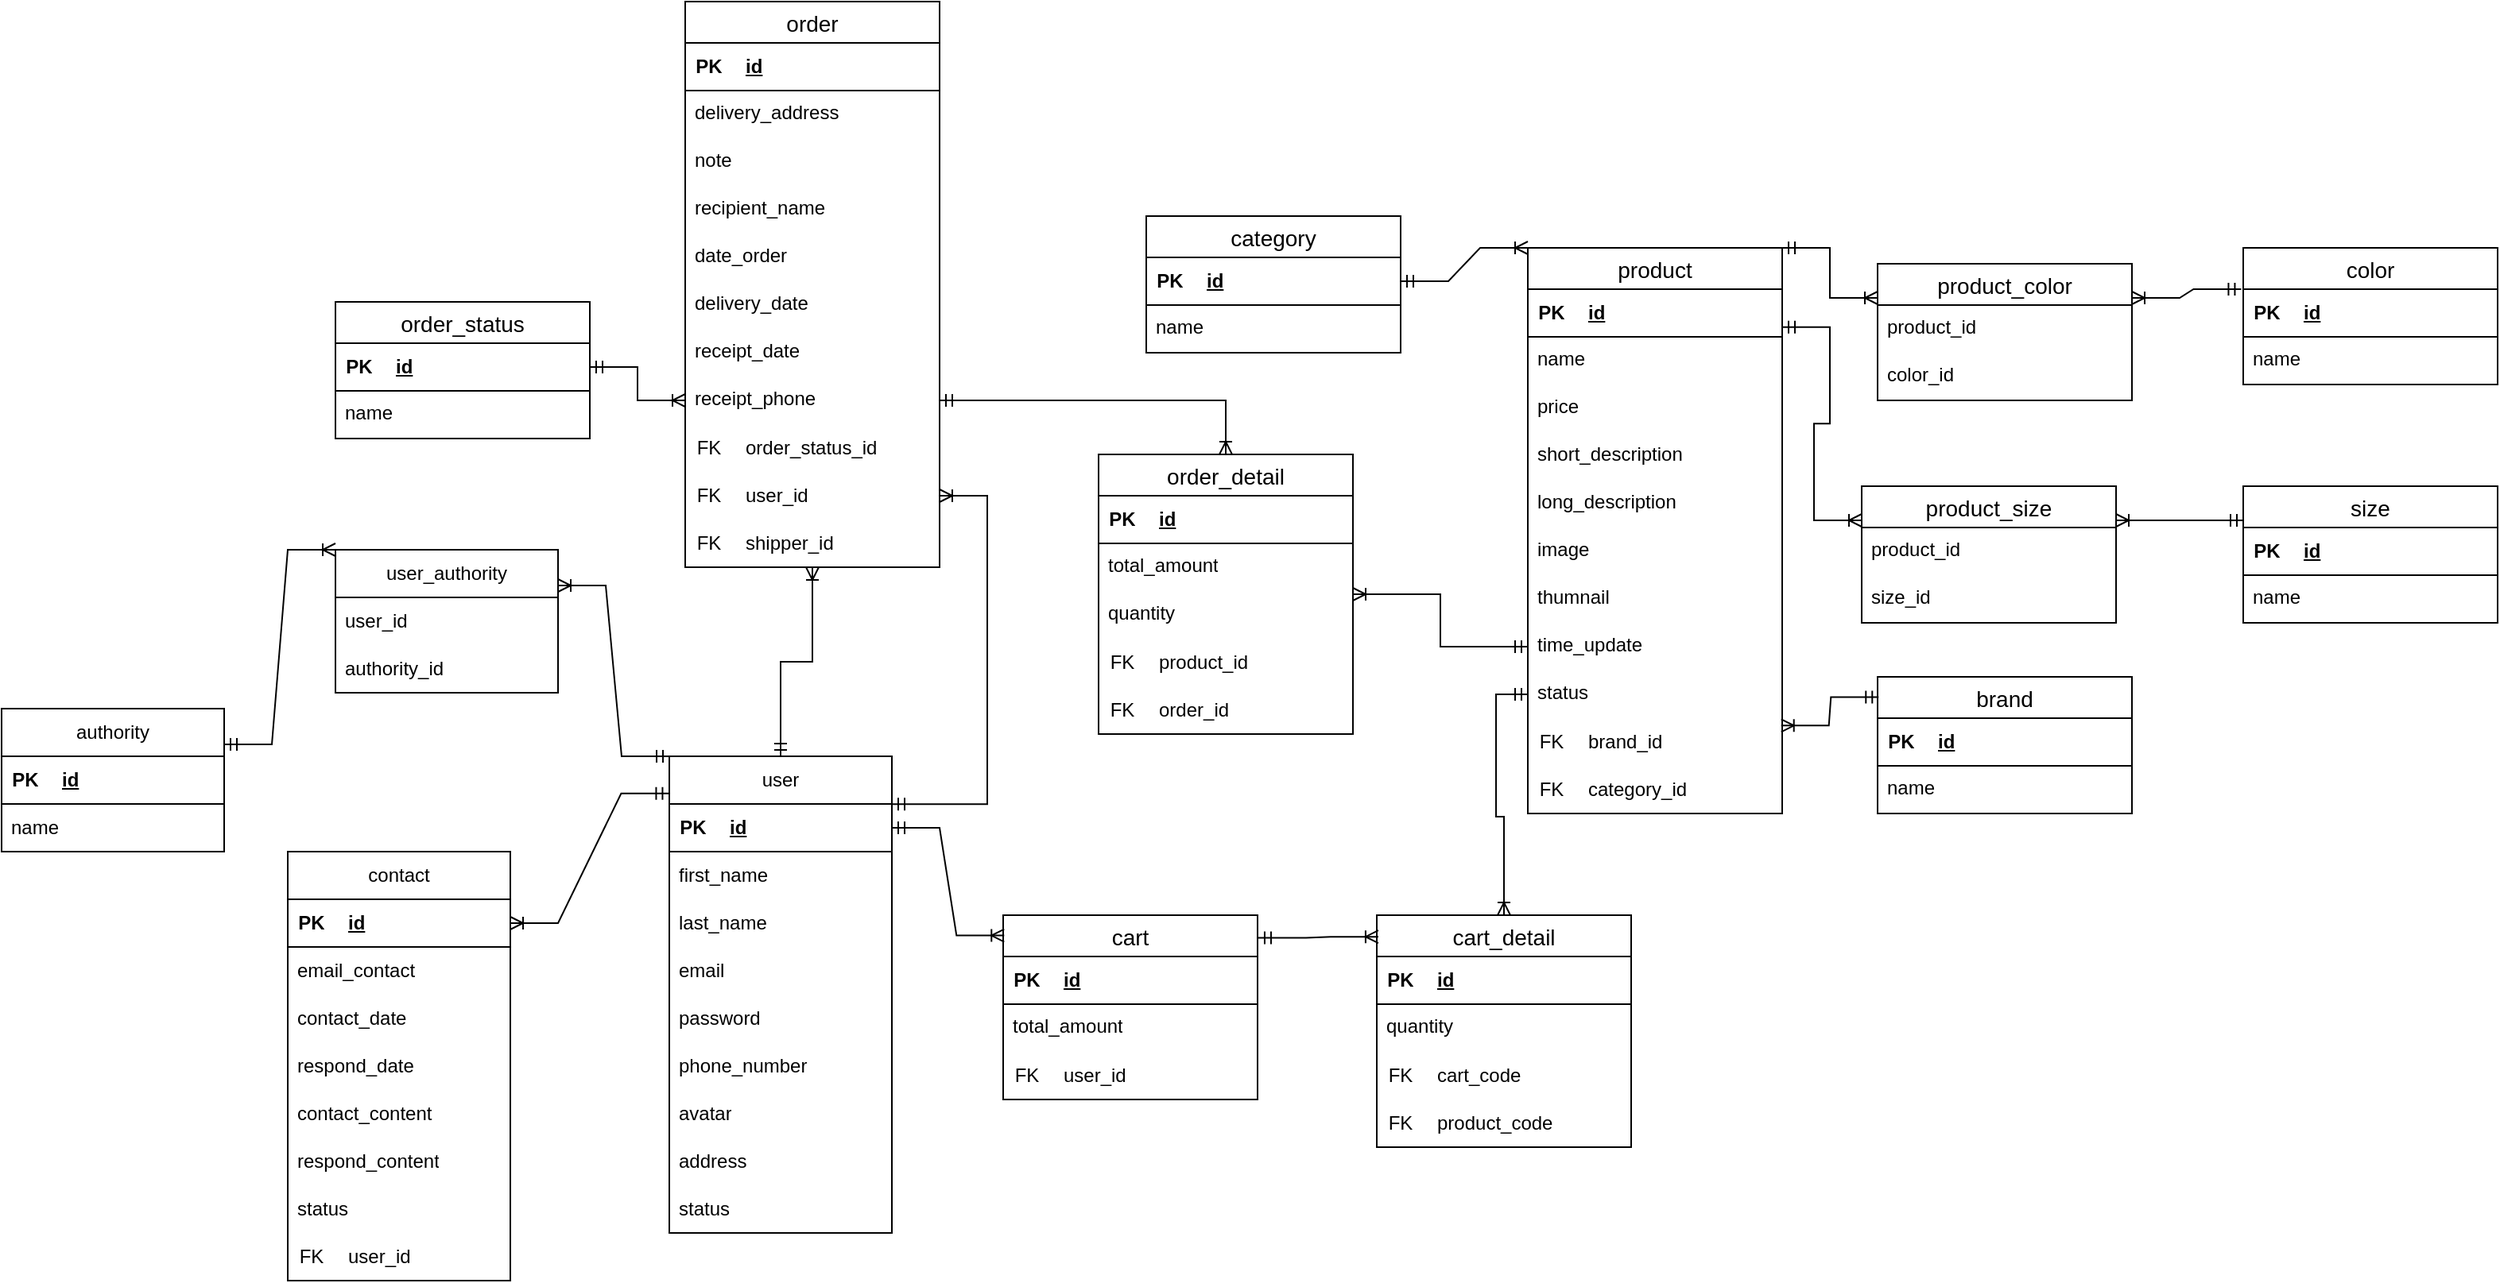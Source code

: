 <mxfile version="22.1.4" type="github">
  <diagram id="R2lEEEUBdFMjLlhIrx00" name="Page-1">
    <mxGraphModel dx="1644" dy="1524" grid="1" gridSize="10" guides="1" tooltips="1" connect="1" arrows="1" fold="1" page="1" pageScale="1" pageWidth="850" pageHeight="1100" math="0" shadow="0" extFonts="Permanent Marker^https://fonts.googleapis.com/css?family=Permanent+Marker">
      <root>
        <mxCell id="0" />
        <mxCell id="1" parent="0" />
        <mxCell id="6y4JcqKXiahqMszZJnVY-1" value="user" style="swimlane;fontStyle=0;childLayout=stackLayout;horizontal=1;startSize=30;horizontalStack=0;resizeParent=1;resizeParentMax=0;resizeLast=0;collapsible=1;marginBottom=0;whiteSpace=wrap;html=1;" parent="1" vertex="1">
          <mxGeometry x="-180" y="270" width="140" height="300" as="geometry">
            <mxRectangle x="40" y="80" width="80" height="30" as="alternateBounds" />
          </mxGeometry>
        </mxCell>
        <mxCell id="6y4JcqKXiahqMszZJnVY-46" value="" style="shape=table;startSize=0;container=1;collapsible=1;childLayout=tableLayout;fixedRows=1;rowLines=0;fontStyle=0;align=center;resizeLast=1;strokeColor=none;fillColor=none;collapsible=0;" parent="6y4JcqKXiahqMszZJnVY-1" vertex="1">
          <mxGeometry y="30" width="140" height="30" as="geometry" />
        </mxCell>
        <mxCell id="6y4JcqKXiahqMszZJnVY-47" value="" style="shape=tableRow;horizontal=0;startSize=0;swimlaneHead=0;swimlaneBody=0;fillColor=none;collapsible=0;dropTarget=0;points=[[0,0.5],[1,0.5]];portConstraint=eastwest;top=0;left=0;right=0;bottom=1;" parent="6y4JcqKXiahqMszZJnVY-46" vertex="1">
          <mxGeometry width="140" height="30" as="geometry" />
        </mxCell>
        <mxCell id="6y4JcqKXiahqMszZJnVY-48" value="PK" style="shape=partialRectangle;connectable=0;fillColor=none;top=0;left=0;bottom=0;right=0;fontStyle=1;overflow=hidden;whiteSpace=wrap;html=1;" parent="6y4JcqKXiahqMszZJnVY-47" vertex="1">
          <mxGeometry width="30" height="30" as="geometry">
            <mxRectangle width="30" height="30" as="alternateBounds" />
          </mxGeometry>
        </mxCell>
        <mxCell id="6y4JcqKXiahqMszZJnVY-49" value="id" style="shape=partialRectangle;connectable=0;fillColor=none;top=0;left=0;bottom=0;right=0;align=left;spacingLeft=6;fontStyle=5;overflow=hidden;whiteSpace=wrap;html=1;" parent="6y4JcqKXiahqMszZJnVY-47" vertex="1">
          <mxGeometry x="30" width="110" height="30" as="geometry">
            <mxRectangle width="110" height="30" as="alternateBounds" />
          </mxGeometry>
        </mxCell>
        <mxCell id="6y4JcqKXiahqMszZJnVY-3" value="first_name" style="text;strokeColor=none;fillColor=none;align=left;verticalAlign=middle;spacingLeft=4;spacingRight=4;overflow=hidden;points=[[0,0.5],[1,0.5]];portConstraint=eastwest;rotatable=0;whiteSpace=wrap;html=1;" parent="6y4JcqKXiahqMszZJnVY-1" vertex="1">
          <mxGeometry y="60" width="140" height="30" as="geometry" />
        </mxCell>
        <mxCell id="6y4JcqKXiahqMszZJnVY-4" value="last_name" style="text;strokeColor=none;fillColor=none;align=left;verticalAlign=middle;spacingLeft=4;spacingRight=4;overflow=hidden;points=[[0,0.5],[1,0.5]];portConstraint=eastwest;rotatable=0;whiteSpace=wrap;html=1;" parent="6y4JcqKXiahqMszZJnVY-1" vertex="1">
          <mxGeometry y="90" width="140" height="30" as="geometry" />
        </mxCell>
        <mxCell id="6y4JcqKXiahqMszZJnVY-5" value="email" style="text;strokeColor=none;fillColor=none;align=left;verticalAlign=middle;spacingLeft=4;spacingRight=4;overflow=hidden;points=[[0,0.5],[1,0.5]];portConstraint=eastwest;rotatable=0;whiteSpace=wrap;html=1;" parent="6y4JcqKXiahqMszZJnVY-1" vertex="1">
          <mxGeometry y="120" width="140" height="30" as="geometry" />
        </mxCell>
        <mxCell id="6y4JcqKXiahqMszZJnVY-9" value="password" style="text;strokeColor=none;fillColor=none;align=left;verticalAlign=middle;spacingLeft=4;spacingRight=4;overflow=hidden;points=[[0,0.5],[1,0.5]];portConstraint=eastwest;rotatable=0;whiteSpace=wrap;html=1;" parent="6y4JcqKXiahqMszZJnVY-1" vertex="1">
          <mxGeometry y="150" width="140" height="30" as="geometry" />
        </mxCell>
        <mxCell id="6y4JcqKXiahqMszZJnVY-7" value="phone_number" style="text;strokeColor=none;fillColor=none;align=left;verticalAlign=middle;spacingLeft=4;spacingRight=4;overflow=hidden;points=[[0,0.5],[1,0.5]];portConstraint=eastwest;rotatable=0;whiteSpace=wrap;html=1;" parent="6y4JcqKXiahqMszZJnVY-1" vertex="1">
          <mxGeometry y="180" width="140" height="30" as="geometry" />
        </mxCell>
        <mxCell id="6y4JcqKXiahqMszZJnVY-26" value="avatar" style="text;strokeColor=none;fillColor=none;align=left;verticalAlign=middle;spacingLeft=4;spacingRight=4;overflow=hidden;points=[[0,0.5],[1,0.5]];portConstraint=eastwest;rotatable=0;whiteSpace=wrap;html=1;" parent="6y4JcqKXiahqMszZJnVY-1" vertex="1">
          <mxGeometry y="210" width="140" height="30" as="geometry" />
        </mxCell>
        <mxCell id="6y4JcqKXiahqMszZJnVY-8" value="address" style="text;strokeColor=none;fillColor=none;align=left;verticalAlign=middle;spacingLeft=4;spacingRight=4;overflow=hidden;points=[[0,0.5],[1,0.5]];portConstraint=eastwest;rotatable=0;whiteSpace=wrap;html=1;" parent="6y4JcqKXiahqMszZJnVY-1" vertex="1">
          <mxGeometry y="240" width="140" height="30" as="geometry" />
        </mxCell>
        <mxCell id="6y4JcqKXiahqMszZJnVY-27" value="status" style="text;strokeColor=none;fillColor=none;align=left;verticalAlign=middle;spacingLeft=4;spacingRight=4;overflow=hidden;points=[[0,0.5],[1,0.5]];portConstraint=eastwest;rotatable=0;whiteSpace=wrap;html=1;" parent="6y4JcqKXiahqMszZJnVY-1" vertex="1">
          <mxGeometry y="270" width="140" height="30" as="geometry" />
        </mxCell>
        <mxCell id="6y4JcqKXiahqMszZJnVY-10" value="authority" style="swimlane;fontStyle=0;childLayout=stackLayout;horizontal=1;startSize=30;horizontalStack=0;resizeParent=1;resizeParentMax=0;resizeLast=0;collapsible=1;marginBottom=0;whiteSpace=wrap;html=1;" parent="1" vertex="1">
          <mxGeometry x="-600" y="240" width="140" height="90" as="geometry">
            <mxRectangle x="40" y="80" width="80" height="30" as="alternateBounds" />
          </mxGeometry>
        </mxCell>
        <mxCell id="6y4JcqKXiahqMszZJnVY-50" value="" style="shape=table;startSize=0;container=1;collapsible=1;childLayout=tableLayout;fixedRows=1;rowLines=0;fontStyle=0;align=center;resizeLast=1;strokeColor=none;fillColor=none;collapsible=0;" parent="6y4JcqKXiahqMszZJnVY-10" vertex="1">
          <mxGeometry y="30" width="140" height="30" as="geometry" />
        </mxCell>
        <mxCell id="6y4JcqKXiahqMszZJnVY-51" value="" style="shape=tableRow;horizontal=0;startSize=0;swimlaneHead=0;swimlaneBody=0;fillColor=none;collapsible=0;dropTarget=0;points=[[0,0.5],[1,0.5]];portConstraint=eastwest;top=0;left=0;right=0;bottom=1;" parent="6y4JcqKXiahqMszZJnVY-50" vertex="1">
          <mxGeometry width="140" height="30" as="geometry" />
        </mxCell>
        <mxCell id="6y4JcqKXiahqMszZJnVY-52" value="PK" style="shape=partialRectangle;connectable=0;fillColor=none;top=0;left=0;bottom=0;right=0;fontStyle=1;overflow=hidden;whiteSpace=wrap;html=1;" parent="6y4JcqKXiahqMszZJnVY-51" vertex="1">
          <mxGeometry width="30" height="30" as="geometry">
            <mxRectangle width="30" height="30" as="alternateBounds" />
          </mxGeometry>
        </mxCell>
        <mxCell id="6y4JcqKXiahqMszZJnVY-53" value="id" style="shape=partialRectangle;connectable=0;fillColor=none;top=0;left=0;bottom=0;right=0;align=left;spacingLeft=6;fontStyle=5;overflow=hidden;whiteSpace=wrap;html=1;" parent="6y4JcqKXiahqMszZJnVY-51" vertex="1">
          <mxGeometry x="30" width="110" height="30" as="geometry">
            <mxRectangle width="110" height="30" as="alternateBounds" />
          </mxGeometry>
        </mxCell>
        <mxCell id="6y4JcqKXiahqMszZJnVY-12" value="name" style="text;strokeColor=none;fillColor=none;align=left;verticalAlign=middle;spacingLeft=4;spacingRight=4;overflow=hidden;points=[[0,0.5],[1,0.5]];portConstraint=eastwest;rotatable=0;whiteSpace=wrap;html=1;" parent="6y4JcqKXiahqMszZJnVY-10" vertex="1">
          <mxGeometry y="60" width="140" height="30" as="geometry" />
        </mxCell>
        <mxCell id="6y4JcqKXiahqMszZJnVY-14" value="user_authority" style="swimlane;fontStyle=0;childLayout=stackLayout;horizontal=1;startSize=30;horizontalStack=0;resizeParent=1;resizeParentMax=0;resizeLast=0;collapsible=1;marginBottom=0;whiteSpace=wrap;html=1;" parent="1" vertex="1">
          <mxGeometry x="-390" y="140" width="140" height="90" as="geometry">
            <mxRectangle x="40" y="80" width="80" height="30" as="alternateBounds" />
          </mxGeometry>
        </mxCell>
        <mxCell id="6y4JcqKXiahqMszZJnVY-15" value="user_id" style="text;strokeColor=none;fillColor=none;align=left;verticalAlign=middle;spacingLeft=4;spacingRight=4;overflow=hidden;points=[[0,0.5],[1,0.5]];portConstraint=eastwest;rotatable=0;whiteSpace=wrap;html=1;" parent="6y4JcqKXiahqMszZJnVY-14" vertex="1">
          <mxGeometry y="30" width="140" height="30" as="geometry" />
        </mxCell>
        <mxCell id="6y4JcqKXiahqMszZJnVY-16" value="authority_id" style="text;strokeColor=none;fillColor=none;align=left;verticalAlign=middle;spacingLeft=4;spacingRight=4;overflow=hidden;points=[[0,0.5],[1,0.5]];portConstraint=eastwest;rotatable=0;whiteSpace=wrap;html=1;" parent="6y4JcqKXiahqMszZJnVY-14" vertex="1">
          <mxGeometry y="60" width="140" height="30" as="geometry" />
        </mxCell>
        <mxCell id="6y4JcqKXiahqMszZJnVY-19" value="" style="edgeStyle=entityRelationEdgeStyle;fontSize=12;html=1;endArrow=ERoneToMany;rounded=0;entryX=1;entryY=0.25;entryDx=0;entryDy=0;exitX=0;exitY=0;exitDx=0;exitDy=0;startArrow=ERmandOne;startFill=0;" parent="1" source="6y4JcqKXiahqMszZJnVY-1" target="6y4JcqKXiahqMszZJnVY-14" edge="1">
          <mxGeometry width="100" height="100" relative="1" as="geometry">
            <mxPoint x="280" y="270" as="sourcePoint" />
            <mxPoint x="360" y="150" as="targetPoint" />
            <Array as="points">
              <mxPoint x="400" y="150" />
              <mxPoint x="430" y="150" />
            </Array>
          </mxGeometry>
        </mxCell>
        <mxCell id="6y4JcqKXiahqMszZJnVY-20" value="" style="edgeStyle=entityRelationEdgeStyle;fontSize=12;html=1;endArrow=ERoneToMany;rounded=0;exitX=1;exitY=0.25;exitDx=0;exitDy=0;startArrow=ERmandOne;startFill=0;entryX=0;entryY=0;entryDx=0;entryDy=0;" parent="1" source="6y4JcqKXiahqMszZJnVY-10" target="6y4JcqKXiahqMszZJnVY-14" edge="1">
          <mxGeometry width="100" height="100" relative="1" as="geometry">
            <mxPoint x="60.14" y="82.5" as="sourcePoint" />
            <mxPoint x="130" y="184" as="targetPoint" />
            <Array as="points">
              <mxPoint x="470.14" y="-49.5" />
              <mxPoint x="110" y="130" />
              <mxPoint x="220.14" y="80" />
              <mxPoint x="240.14" y="60.5" />
              <mxPoint x="190.14" y="137.5" />
              <mxPoint x="220.14" y="60.5" />
              <mxPoint x="210.14" y="67.5" />
              <mxPoint x="500.14" y="-49.5" />
              <mxPoint x="150.14" y="107.5" />
            </Array>
          </mxGeometry>
        </mxCell>
        <mxCell id="6y4JcqKXiahqMszZJnVY-22" value="contact" style="swimlane;fontStyle=0;childLayout=stackLayout;horizontal=1;startSize=30;horizontalStack=0;resizeParent=1;resizeParentMax=0;resizeLast=0;collapsible=1;marginBottom=0;whiteSpace=wrap;html=1;" parent="1" vertex="1">
          <mxGeometry x="-420" y="330" width="140" height="270" as="geometry" />
        </mxCell>
        <mxCell id="6y4JcqKXiahqMszZJnVY-42" value="" style="shape=table;startSize=0;container=1;collapsible=1;childLayout=tableLayout;fixedRows=1;rowLines=0;fontStyle=0;align=center;resizeLast=1;strokeColor=none;fillColor=none;collapsible=0;" parent="6y4JcqKXiahqMszZJnVY-22" vertex="1">
          <mxGeometry y="30" width="140" height="30" as="geometry" />
        </mxCell>
        <mxCell id="6y4JcqKXiahqMszZJnVY-43" value="" style="shape=tableRow;horizontal=0;startSize=0;swimlaneHead=0;swimlaneBody=0;fillColor=none;collapsible=0;dropTarget=0;points=[[0,0.5],[1,0.5]];portConstraint=eastwest;top=0;left=0;right=0;bottom=1;" parent="6y4JcqKXiahqMszZJnVY-42" vertex="1">
          <mxGeometry width="140" height="30" as="geometry" />
        </mxCell>
        <mxCell id="6y4JcqKXiahqMszZJnVY-44" value="PK" style="shape=partialRectangle;connectable=0;fillColor=none;top=0;left=0;bottom=0;right=0;fontStyle=1;overflow=hidden;whiteSpace=wrap;html=1;" parent="6y4JcqKXiahqMszZJnVY-43" vertex="1">
          <mxGeometry width="30" height="30" as="geometry">
            <mxRectangle width="30" height="30" as="alternateBounds" />
          </mxGeometry>
        </mxCell>
        <mxCell id="6y4JcqKXiahqMszZJnVY-45" value="id" style="shape=partialRectangle;connectable=0;fillColor=none;top=0;left=0;bottom=0;right=0;align=left;spacingLeft=6;fontStyle=5;overflow=hidden;whiteSpace=wrap;html=1;" parent="6y4JcqKXiahqMszZJnVY-43" vertex="1">
          <mxGeometry x="30" width="110" height="30" as="geometry">
            <mxRectangle width="110" height="30" as="alternateBounds" />
          </mxGeometry>
        </mxCell>
        <mxCell id="6y4JcqKXiahqMszZJnVY-24" value="email_contact" style="text;strokeColor=none;fillColor=none;align=left;verticalAlign=middle;spacingLeft=4;spacingRight=4;overflow=hidden;points=[[0,0.5],[1,0.5]];portConstraint=eastwest;rotatable=0;whiteSpace=wrap;html=1;" parent="6y4JcqKXiahqMszZJnVY-22" vertex="1">
          <mxGeometry y="60" width="140" height="30" as="geometry" />
        </mxCell>
        <mxCell id="6y4JcqKXiahqMszZJnVY-25" value="contact_date" style="text;strokeColor=none;fillColor=none;align=left;verticalAlign=middle;spacingLeft=4;spacingRight=4;overflow=hidden;points=[[0,0.5],[1,0.5]];portConstraint=eastwest;rotatable=0;whiteSpace=wrap;html=1;" parent="6y4JcqKXiahqMszZJnVY-22" vertex="1">
          <mxGeometry y="90" width="140" height="30" as="geometry" />
        </mxCell>
        <mxCell id="6y4JcqKXiahqMszZJnVY-28" value="respond_date" style="text;strokeColor=none;fillColor=none;align=left;verticalAlign=middle;spacingLeft=4;spacingRight=4;overflow=hidden;points=[[0,0.5],[1,0.5]];portConstraint=eastwest;rotatable=0;whiteSpace=wrap;html=1;" parent="6y4JcqKXiahqMszZJnVY-22" vertex="1">
          <mxGeometry y="120" width="140" height="30" as="geometry" />
        </mxCell>
        <mxCell id="6y4JcqKXiahqMszZJnVY-29" value="contact_content" style="text;strokeColor=none;fillColor=none;align=left;verticalAlign=middle;spacingLeft=4;spacingRight=4;overflow=hidden;points=[[0,0.5],[1,0.5]];portConstraint=eastwest;rotatable=0;whiteSpace=wrap;html=1;" parent="6y4JcqKXiahqMszZJnVY-22" vertex="1">
          <mxGeometry y="150" width="140" height="30" as="geometry" />
        </mxCell>
        <mxCell id="6y4JcqKXiahqMszZJnVY-30" value="respond_content" style="text;strokeColor=none;fillColor=none;align=left;verticalAlign=middle;spacingLeft=4;spacingRight=4;overflow=hidden;points=[[0,0.5],[1,0.5]];portConstraint=eastwest;rotatable=0;whiteSpace=wrap;html=1;" parent="6y4JcqKXiahqMszZJnVY-22" vertex="1">
          <mxGeometry y="180" width="140" height="30" as="geometry" />
        </mxCell>
        <mxCell id="6y4JcqKXiahqMszZJnVY-31" value="status" style="text;strokeColor=none;fillColor=none;align=left;verticalAlign=middle;spacingLeft=4;spacingRight=4;overflow=hidden;points=[[0,0.5],[1,0.5]];portConstraint=eastwest;rotatable=0;whiteSpace=wrap;html=1;" parent="6y4JcqKXiahqMszZJnVY-22" vertex="1">
          <mxGeometry y="210" width="140" height="30" as="geometry" />
        </mxCell>
        <mxCell id="6y4JcqKXiahqMszZJnVY-38" value="" style="shape=table;startSize=0;container=1;collapsible=1;childLayout=tableLayout;fixedRows=1;rowLines=0;fontStyle=0;align=center;resizeLast=1;strokeColor=none;fillColor=none;collapsible=0;" parent="6y4JcqKXiahqMszZJnVY-22" vertex="1">
          <mxGeometry y="240" width="140" height="30" as="geometry" />
        </mxCell>
        <mxCell id="6y4JcqKXiahqMszZJnVY-39" value="" style="shape=tableRow;horizontal=0;startSize=0;swimlaneHead=0;swimlaneBody=0;fillColor=none;collapsible=0;dropTarget=0;points=[[0,0.5],[1,0.5]];portConstraint=eastwest;top=0;left=0;right=0;bottom=0;" parent="6y4JcqKXiahqMszZJnVY-38" vertex="1">
          <mxGeometry width="140" height="30" as="geometry" />
        </mxCell>
        <mxCell id="6y4JcqKXiahqMszZJnVY-40" value="FK" style="shape=partialRectangle;connectable=0;fillColor=none;top=0;left=0;bottom=0;right=0;fontStyle=0;overflow=hidden;whiteSpace=wrap;html=1;" parent="6y4JcqKXiahqMszZJnVY-39" vertex="1">
          <mxGeometry width="30" height="30" as="geometry">
            <mxRectangle width="30" height="30" as="alternateBounds" />
          </mxGeometry>
        </mxCell>
        <mxCell id="6y4JcqKXiahqMszZJnVY-41" value="user_id" style="shape=partialRectangle;connectable=0;fillColor=none;top=0;left=0;bottom=0;right=0;align=left;spacingLeft=6;fontStyle=0;overflow=hidden;whiteSpace=wrap;html=1;" parent="6y4JcqKXiahqMszZJnVY-39" vertex="1">
          <mxGeometry x="30" width="110" height="30" as="geometry">
            <mxRectangle width="110" height="30" as="alternateBounds" />
          </mxGeometry>
        </mxCell>
        <mxCell id="6y4JcqKXiahqMszZJnVY-33" value="" style="edgeStyle=entityRelationEdgeStyle;fontSize=12;html=1;endArrow=ERoneToMany;rounded=0;exitX=-0.002;exitY=0.078;exitDx=0;exitDy=0;exitPerimeter=0;startArrow=ERmandOne;startFill=0;entryX=1;entryY=0.5;entryDx=0;entryDy=0;" parent="1" source="6y4JcqKXiahqMszZJnVY-1" target="6y4JcqKXiahqMszZJnVY-43" edge="1">
          <mxGeometry width="100" height="100" relative="1" as="geometry">
            <mxPoint x="70" y="420" as="sourcePoint" />
            <mxPoint x="-200" y="295" as="targetPoint" />
            <Array as="points">
              <mxPoint x="-100" y="310" />
              <mxPoint x="-130" y="320" />
            </Array>
          </mxGeometry>
        </mxCell>
        <mxCell id="6y4JcqKXiahqMszZJnVY-34" value="cart" style="swimlane;fontStyle=0;childLayout=stackLayout;horizontal=1;startSize=26;horizontalStack=0;resizeParent=1;resizeParentMax=0;resizeLast=0;collapsible=1;marginBottom=0;align=center;fontSize=14;" parent="1" vertex="1">
          <mxGeometry x="30" y="370" width="160" height="116" as="geometry" />
        </mxCell>
        <mxCell id="6y4JcqKXiahqMszZJnVY-54" value="" style="shape=table;startSize=0;container=1;collapsible=1;childLayout=tableLayout;fixedRows=1;rowLines=0;fontStyle=0;align=center;resizeLast=1;strokeColor=none;fillColor=none;collapsible=0;" parent="6y4JcqKXiahqMszZJnVY-34" vertex="1">
          <mxGeometry y="26" width="160" height="30" as="geometry" />
        </mxCell>
        <mxCell id="6y4JcqKXiahqMszZJnVY-55" value="" style="shape=tableRow;horizontal=0;startSize=0;swimlaneHead=0;swimlaneBody=0;fillColor=none;collapsible=0;dropTarget=0;points=[[0,0.5],[1,0.5]];portConstraint=eastwest;top=0;left=0;right=0;bottom=1;" parent="6y4JcqKXiahqMszZJnVY-54" vertex="1">
          <mxGeometry width="160" height="30" as="geometry" />
        </mxCell>
        <mxCell id="6y4JcqKXiahqMszZJnVY-56" value="PK" style="shape=partialRectangle;connectable=0;fillColor=none;top=0;left=0;bottom=0;right=0;fontStyle=1;overflow=hidden;whiteSpace=wrap;html=1;" parent="6y4JcqKXiahqMszZJnVY-55" vertex="1">
          <mxGeometry width="30" height="30" as="geometry">
            <mxRectangle width="30" height="30" as="alternateBounds" />
          </mxGeometry>
        </mxCell>
        <mxCell id="6y4JcqKXiahqMszZJnVY-57" value="id" style="shape=partialRectangle;connectable=0;fillColor=none;top=0;left=0;bottom=0;right=0;align=left;spacingLeft=6;fontStyle=5;overflow=hidden;whiteSpace=wrap;html=1;" parent="6y4JcqKXiahqMszZJnVY-55" vertex="1">
          <mxGeometry x="30" width="130" height="30" as="geometry">
            <mxRectangle width="130" height="30" as="alternateBounds" />
          </mxGeometry>
        </mxCell>
        <mxCell id="6y4JcqKXiahqMszZJnVY-35" value="total_amount" style="text;strokeColor=none;fillColor=none;spacingLeft=4;spacingRight=4;overflow=hidden;rotatable=0;points=[[0,0.5],[1,0.5]];portConstraint=eastwest;fontSize=12;whiteSpace=wrap;html=1;" parent="6y4JcqKXiahqMszZJnVY-34" vertex="1">
          <mxGeometry y="56" width="160" height="30" as="geometry" />
        </mxCell>
        <mxCell id="6y4JcqKXiahqMszZJnVY-58" value="" style="shape=table;startSize=0;container=1;collapsible=1;childLayout=tableLayout;fixedRows=1;rowLines=0;fontStyle=0;align=center;resizeLast=1;strokeColor=none;fillColor=none;collapsible=0;" parent="6y4JcqKXiahqMszZJnVY-34" vertex="1">
          <mxGeometry y="86" width="160" height="30" as="geometry" />
        </mxCell>
        <mxCell id="6y4JcqKXiahqMszZJnVY-59" value="" style="shape=tableRow;horizontal=0;startSize=0;swimlaneHead=0;swimlaneBody=0;fillColor=none;collapsible=0;dropTarget=0;points=[[0,0.5],[1,0.5]];portConstraint=eastwest;top=0;left=0;right=0;bottom=0;" parent="6y4JcqKXiahqMszZJnVY-58" vertex="1">
          <mxGeometry width="160" height="30" as="geometry" />
        </mxCell>
        <mxCell id="6y4JcqKXiahqMszZJnVY-60" value="FK" style="shape=partialRectangle;connectable=0;fillColor=none;top=0;left=0;bottom=0;right=0;fontStyle=0;overflow=hidden;whiteSpace=wrap;html=1;" parent="6y4JcqKXiahqMszZJnVY-59" vertex="1">
          <mxGeometry width="30" height="30" as="geometry">
            <mxRectangle width="30" height="30" as="alternateBounds" />
          </mxGeometry>
        </mxCell>
        <mxCell id="6y4JcqKXiahqMszZJnVY-61" value="user_id" style="shape=partialRectangle;connectable=0;fillColor=none;top=0;left=0;bottom=0;right=0;align=left;spacingLeft=6;fontStyle=0;overflow=hidden;whiteSpace=wrap;html=1;" parent="6y4JcqKXiahqMszZJnVY-59" vertex="1">
          <mxGeometry x="30" width="130" height="30" as="geometry">
            <mxRectangle width="130" height="30" as="alternateBounds" />
          </mxGeometry>
        </mxCell>
        <mxCell id="6y4JcqKXiahqMszZJnVY-62" value="" style="edgeStyle=entityRelationEdgeStyle;fontSize=12;html=1;endArrow=ERoneToMany;rounded=0;entryX=0.004;entryY=0.11;entryDx=0;entryDy=0;exitX=1;exitY=0.5;exitDx=0;exitDy=0;startArrow=ERmandOne;startFill=0;entryPerimeter=0;" parent="1" source="6y4JcqKXiahqMszZJnVY-47" target="6y4JcqKXiahqMszZJnVY-34" edge="1">
          <mxGeometry width="100" height="100" relative="1" as="geometry">
            <mxPoint x="80" y="321" as="sourcePoint" />
            <mxPoint x="140" y="210" as="targetPoint" />
            <Array as="points">
              <mxPoint x="410" y="160" />
              <mxPoint x="440" y="160" />
            </Array>
          </mxGeometry>
        </mxCell>
        <mxCell id="6y4JcqKXiahqMszZJnVY-225" value="" style="edgeStyle=orthogonalEdgeStyle;rounded=0;orthogonalLoop=1;jettySize=auto;html=1;startArrow=ERoneToMany;startFill=0;endArrow=ERmandOne;endFill=0;" parent="1" source="6y4JcqKXiahqMszZJnVY-63" target="6y4JcqKXiahqMszZJnVY-166" edge="1">
          <mxGeometry relative="1" as="geometry" />
        </mxCell>
        <mxCell id="6y4JcqKXiahqMszZJnVY-63" value="cart_detail" style="swimlane;fontStyle=0;childLayout=stackLayout;horizontal=1;startSize=26;horizontalStack=0;resizeParent=1;resizeParentMax=0;resizeLast=0;collapsible=1;marginBottom=0;align=center;fontSize=14;" parent="1" vertex="1">
          <mxGeometry x="265" y="370" width="160" height="146" as="geometry" />
        </mxCell>
        <mxCell id="6y4JcqKXiahqMszZJnVY-67" value="" style="shape=table;startSize=0;container=1;collapsible=1;childLayout=tableLayout;fixedRows=1;rowLines=0;fontStyle=0;align=center;resizeLast=1;strokeColor=none;fillColor=none;collapsible=0;" parent="6y4JcqKXiahqMszZJnVY-63" vertex="1">
          <mxGeometry y="26" width="160" height="30" as="geometry" />
        </mxCell>
        <mxCell id="6y4JcqKXiahqMszZJnVY-68" value="" style="shape=tableRow;horizontal=0;startSize=0;swimlaneHead=0;swimlaneBody=0;fillColor=none;collapsible=0;dropTarget=0;points=[[0,0.5],[1,0.5]];portConstraint=eastwest;top=0;left=0;right=0;bottom=1;" parent="6y4JcqKXiahqMszZJnVY-67" vertex="1">
          <mxGeometry width="160" height="30" as="geometry" />
        </mxCell>
        <mxCell id="6y4JcqKXiahqMszZJnVY-69" value="PK" style="shape=partialRectangle;connectable=0;fillColor=none;top=0;left=0;bottom=0;right=0;fontStyle=1;overflow=hidden;whiteSpace=wrap;html=1;" parent="6y4JcqKXiahqMszZJnVY-68" vertex="1">
          <mxGeometry width="30" height="30" as="geometry">
            <mxRectangle width="30" height="30" as="alternateBounds" />
          </mxGeometry>
        </mxCell>
        <mxCell id="6y4JcqKXiahqMszZJnVY-70" value="id" style="shape=partialRectangle;connectable=0;fillColor=none;top=0;left=0;bottom=0;right=0;align=left;spacingLeft=6;fontStyle=5;overflow=hidden;whiteSpace=wrap;html=1;" parent="6y4JcqKXiahqMszZJnVY-68" vertex="1">
          <mxGeometry x="30" width="130" height="30" as="geometry">
            <mxRectangle width="130" height="30" as="alternateBounds" />
          </mxGeometry>
        </mxCell>
        <mxCell id="6y4JcqKXiahqMszZJnVY-64" value="quantity" style="text;strokeColor=none;fillColor=none;spacingLeft=4;spacingRight=4;overflow=hidden;rotatable=0;points=[[0,0.5],[1,0.5]];portConstraint=eastwest;fontSize=12;whiteSpace=wrap;html=1;" parent="6y4JcqKXiahqMszZJnVY-63" vertex="1">
          <mxGeometry y="56" width="160" height="30" as="geometry" />
        </mxCell>
        <mxCell id="6y4JcqKXiahqMszZJnVY-71" value="" style="shape=table;startSize=0;container=1;collapsible=1;childLayout=tableLayout;fixedRows=1;rowLines=0;fontStyle=0;align=center;resizeLast=1;strokeColor=none;fillColor=none;collapsible=0;" parent="6y4JcqKXiahqMszZJnVY-63" vertex="1">
          <mxGeometry y="86" width="160" height="60" as="geometry" />
        </mxCell>
        <mxCell id="6y4JcqKXiahqMszZJnVY-72" value="" style="shape=tableRow;horizontal=0;startSize=0;swimlaneHead=0;swimlaneBody=0;fillColor=none;collapsible=0;dropTarget=0;points=[[0,0.5],[1,0.5]];portConstraint=eastwest;top=0;left=0;right=0;bottom=0;" parent="6y4JcqKXiahqMszZJnVY-71" vertex="1">
          <mxGeometry width="160" height="30" as="geometry" />
        </mxCell>
        <mxCell id="6y4JcqKXiahqMszZJnVY-73" value="FK" style="shape=partialRectangle;connectable=0;fillColor=none;top=0;left=0;bottom=0;right=0;fontStyle=0;overflow=hidden;whiteSpace=wrap;html=1;" parent="6y4JcqKXiahqMszZJnVY-72" vertex="1">
          <mxGeometry width="30" height="30" as="geometry">
            <mxRectangle width="30" height="30" as="alternateBounds" />
          </mxGeometry>
        </mxCell>
        <mxCell id="6y4JcqKXiahqMszZJnVY-74" value="cart_code" style="shape=partialRectangle;connectable=0;fillColor=none;top=0;left=0;bottom=0;right=0;align=left;spacingLeft=6;fontStyle=0;overflow=hidden;whiteSpace=wrap;html=1;" parent="6y4JcqKXiahqMszZJnVY-72" vertex="1">
          <mxGeometry x="30" width="130" height="30" as="geometry">
            <mxRectangle width="130" height="30" as="alternateBounds" />
          </mxGeometry>
        </mxCell>
        <mxCell id="6y4JcqKXiahqMszZJnVY-75" value="" style="shape=tableRow;horizontal=0;startSize=0;swimlaneHead=0;swimlaneBody=0;fillColor=none;collapsible=0;dropTarget=0;points=[[0,0.5],[1,0.5]];portConstraint=eastwest;top=0;left=0;right=0;bottom=0;" parent="6y4JcqKXiahqMszZJnVY-71" vertex="1">
          <mxGeometry y="30" width="160" height="30" as="geometry" />
        </mxCell>
        <mxCell id="6y4JcqKXiahqMszZJnVY-76" value="FK" style="shape=partialRectangle;connectable=0;fillColor=none;top=0;left=0;bottom=0;right=0;fontStyle=0;overflow=hidden;whiteSpace=wrap;html=1;" parent="6y4JcqKXiahqMszZJnVY-75" vertex="1">
          <mxGeometry width="30" height="30" as="geometry">
            <mxRectangle width="30" height="30" as="alternateBounds" />
          </mxGeometry>
        </mxCell>
        <mxCell id="6y4JcqKXiahqMszZJnVY-77" value="product_code" style="shape=partialRectangle;connectable=0;fillColor=none;top=0;left=0;bottom=0;right=0;align=left;spacingLeft=6;fontStyle=0;overflow=hidden;whiteSpace=wrap;html=1;" parent="6y4JcqKXiahqMszZJnVY-75" vertex="1">
          <mxGeometry x="30" width="130" height="30" as="geometry">
            <mxRectangle width="130" height="30" as="alternateBounds" />
          </mxGeometry>
        </mxCell>
        <mxCell id="6y4JcqKXiahqMszZJnVY-78" value="" style="edgeStyle=entityRelationEdgeStyle;fontSize=12;html=1;endArrow=ERoneToMany;rounded=0;entryX=0.006;entryY=0.093;entryDx=0;entryDy=0;exitX=1.003;exitY=0.123;exitDx=0;exitDy=0;exitPerimeter=0;startArrow=ERmandOne;startFill=0;entryPerimeter=0;" parent="1" source="6y4JcqKXiahqMszZJnVY-34" target="6y4JcqKXiahqMszZJnVY-63" edge="1">
          <mxGeometry width="100" height="100" relative="1" as="geometry">
            <mxPoint x="90" y="331" as="sourcePoint" />
            <mxPoint x="150" y="220" as="targetPoint" />
            <Array as="points">
              <mxPoint x="420" y="170" />
              <mxPoint x="450" y="170" />
            </Array>
          </mxGeometry>
        </mxCell>
        <mxCell id="6y4JcqKXiahqMszZJnVY-79" value="product" style="swimlane;fontStyle=0;childLayout=stackLayout;horizontal=1;startSize=26;horizontalStack=0;resizeParent=1;resizeParentMax=0;resizeLast=0;collapsible=1;marginBottom=0;align=center;fontSize=14;" parent="1" vertex="1">
          <mxGeometry x="360" y="-50" width="160" height="356" as="geometry" />
        </mxCell>
        <mxCell id="6y4JcqKXiahqMszZJnVY-83" value="" style="shape=table;startSize=0;container=1;collapsible=1;childLayout=tableLayout;fixedRows=1;rowLines=0;fontStyle=0;align=center;resizeLast=1;strokeColor=none;fillColor=none;collapsible=0;" parent="6y4JcqKXiahqMszZJnVY-79" vertex="1">
          <mxGeometry y="26" width="160" height="30" as="geometry" />
        </mxCell>
        <mxCell id="6y4JcqKXiahqMszZJnVY-84" value="" style="shape=tableRow;horizontal=0;startSize=0;swimlaneHead=0;swimlaneBody=0;fillColor=none;collapsible=0;dropTarget=0;points=[[0,0.5],[1,0.5]];portConstraint=eastwest;top=0;left=0;right=0;bottom=1;" parent="6y4JcqKXiahqMszZJnVY-83" vertex="1">
          <mxGeometry width="160" height="30" as="geometry" />
        </mxCell>
        <mxCell id="6y4JcqKXiahqMszZJnVY-85" value="PK" style="shape=partialRectangle;connectable=0;fillColor=none;top=0;left=0;bottom=0;right=0;fontStyle=1;overflow=hidden;whiteSpace=wrap;html=1;" parent="6y4JcqKXiahqMszZJnVY-84" vertex="1">
          <mxGeometry width="30" height="30" as="geometry">
            <mxRectangle width="30" height="30" as="alternateBounds" />
          </mxGeometry>
        </mxCell>
        <mxCell id="6y4JcqKXiahqMszZJnVY-86" value="id" style="shape=partialRectangle;connectable=0;fillColor=none;top=0;left=0;bottom=0;right=0;align=left;spacingLeft=6;fontStyle=5;overflow=hidden;whiteSpace=wrap;html=1;" parent="6y4JcqKXiahqMszZJnVY-84" vertex="1">
          <mxGeometry x="30" width="130" height="30" as="geometry">
            <mxRectangle width="130" height="30" as="alternateBounds" />
          </mxGeometry>
        </mxCell>
        <mxCell id="6y4JcqKXiahqMszZJnVY-80" value="name" style="text;strokeColor=none;fillColor=none;spacingLeft=4;spacingRight=4;overflow=hidden;rotatable=0;points=[[0,0.5],[1,0.5]];portConstraint=eastwest;fontSize=12;whiteSpace=wrap;html=1;" parent="6y4JcqKXiahqMszZJnVY-79" vertex="1">
          <mxGeometry y="56" width="160" height="30" as="geometry" />
        </mxCell>
        <mxCell id="6y4JcqKXiahqMszZJnVY-82" value="price" style="text;strokeColor=none;fillColor=none;spacingLeft=4;spacingRight=4;overflow=hidden;rotatable=0;points=[[0,0.5],[1,0.5]];portConstraint=eastwest;fontSize=12;whiteSpace=wrap;html=1;" parent="6y4JcqKXiahqMszZJnVY-79" vertex="1">
          <mxGeometry y="86" width="160" height="30" as="geometry" />
        </mxCell>
        <mxCell id="6y4JcqKXiahqMszZJnVY-81" value="short_description" style="text;strokeColor=none;fillColor=none;spacingLeft=4;spacingRight=4;overflow=hidden;rotatable=0;points=[[0,0.5],[1,0.5]];portConstraint=eastwest;fontSize=12;whiteSpace=wrap;html=1;" parent="6y4JcqKXiahqMszZJnVY-79" vertex="1">
          <mxGeometry y="116" width="160" height="30" as="geometry" />
        </mxCell>
        <mxCell id="6y4JcqKXiahqMszZJnVY-162" value="long_description" style="text;strokeColor=none;fillColor=none;spacingLeft=4;spacingRight=4;overflow=hidden;rotatable=0;points=[[0,0.5],[1,0.5]];portConstraint=eastwest;fontSize=12;whiteSpace=wrap;html=1;" parent="6y4JcqKXiahqMszZJnVY-79" vertex="1">
          <mxGeometry y="146" width="160" height="30" as="geometry" />
        </mxCell>
        <mxCell id="6y4JcqKXiahqMszZJnVY-163" value="image" style="text;strokeColor=none;fillColor=none;spacingLeft=4;spacingRight=4;overflow=hidden;rotatable=0;points=[[0,0.5],[1,0.5]];portConstraint=eastwest;fontSize=12;whiteSpace=wrap;html=1;" parent="6y4JcqKXiahqMszZJnVY-79" vertex="1">
          <mxGeometry y="176" width="160" height="30" as="geometry" />
        </mxCell>
        <mxCell id="6y4JcqKXiahqMszZJnVY-164" value="thumnail" style="text;strokeColor=none;fillColor=none;spacingLeft=4;spacingRight=4;overflow=hidden;rotatable=0;points=[[0,0.5],[1,0.5]];portConstraint=eastwest;fontSize=12;whiteSpace=wrap;html=1;" parent="6y4JcqKXiahqMszZJnVY-79" vertex="1">
          <mxGeometry y="206" width="160" height="30" as="geometry" />
        </mxCell>
        <mxCell id="6y4JcqKXiahqMszZJnVY-165" value="time_update" style="text;strokeColor=none;fillColor=none;spacingLeft=4;spacingRight=4;overflow=hidden;rotatable=0;points=[[0,0.5],[1,0.5]];portConstraint=eastwest;fontSize=12;whiteSpace=wrap;html=1;" parent="6y4JcqKXiahqMszZJnVY-79" vertex="1">
          <mxGeometry y="236" width="160" height="30" as="geometry" />
        </mxCell>
        <mxCell id="6y4JcqKXiahqMszZJnVY-166" value="status" style="text;strokeColor=none;fillColor=none;spacingLeft=4;spacingRight=4;overflow=hidden;rotatable=0;points=[[0,0.5],[1,0.5]];portConstraint=eastwest;fontSize=12;whiteSpace=wrap;html=1;" parent="6y4JcqKXiahqMszZJnVY-79" vertex="1">
          <mxGeometry y="266" width="160" height="30" as="geometry" />
        </mxCell>
        <mxCell id="6y4JcqKXiahqMszZJnVY-106" value="" style="shape=table;startSize=0;container=1;collapsible=1;childLayout=tableLayout;fixedRows=1;rowLines=0;fontStyle=0;align=center;resizeLast=1;strokeColor=none;fillColor=none;collapsible=0;" parent="6y4JcqKXiahqMszZJnVY-79" vertex="1">
          <mxGeometry y="296" width="160" height="60" as="geometry" />
        </mxCell>
        <mxCell id="6y4JcqKXiahqMszZJnVY-107" value="" style="shape=tableRow;horizontal=0;startSize=0;swimlaneHead=0;swimlaneBody=0;fillColor=none;collapsible=0;dropTarget=0;points=[[0,0.5],[1,0.5]];portConstraint=eastwest;top=0;left=0;right=0;bottom=0;" parent="6y4JcqKXiahqMszZJnVY-106" vertex="1">
          <mxGeometry width="160" height="30" as="geometry" />
        </mxCell>
        <mxCell id="6y4JcqKXiahqMszZJnVY-108" value="FK" style="shape=partialRectangle;connectable=0;fillColor=none;top=0;left=0;bottom=0;right=0;fontStyle=0;overflow=hidden;whiteSpace=wrap;html=1;" parent="6y4JcqKXiahqMszZJnVY-107" vertex="1">
          <mxGeometry width="30" height="30" as="geometry">
            <mxRectangle width="30" height="30" as="alternateBounds" />
          </mxGeometry>
        </mxCell>
        <mxCell id="6y4JcqKXiahqMszZJnVY-109" value="brand_id" style="shape=partialRectangle;connectable=0;fillColor=none;top=0;left=0;bottom=0;right=0;align=left;spacingLeft=6;fontStyle=0;overflow=hidden;whiteSpace=wrap;html=1;" parent="6y4JcqKXiahqMszZJnVY-107" vertex="1">
          <mxGeometry x="30" width="130" height="30" as="geometry">
            <mxRectangle width="130" height="30" as="alternateBounds" />
          </mxGeometry>
        </mxCell>
        <mxCell id="6y4JcqKXiahqMszZJnVY-141" value="" style="shape=tableRow;horizontal=0;startSize=0;swimlaneHead=0;swimlaneBody=0;fillColor=none;collapsible=0;dropTarget=0;points=[[0,0.5],[1,0.5]];portConstraint=eastwest;top=0;left=0;right=0;bottom=0;" parent="6y4JcqKXiahqMszZJnVY-106" vertex="1">
          <mxGeometry y="30" width="160" height="30" as="geometry" />
        </mxCell>
        <mxCell id="6y4JcqKXiahqMszZJnVY-142" value="FK" style="shape=partialRectangle;connectable=0;fillColor=none;top=0;left=0;bottom=0;right=0;fontStyle=0;overflow=hidden;whiteSpace=wrap;html=1;" parent="6y4JcqKXiahqMszZJnVY-141" vertex="1">
          <mxGeometry width="30" height="30" as="geometry">
            <mxRectangle width="30" height="30" as="alternateBounds" />
          </mxGeometry>
        </mxCell>
        <mxCell id="6y4JcqKXiahqMszZJnVY-143" value="category_id" style="shape=partialRectangle;connectable=0;fillColor=none;top=0;left=0;bottom=0;right=0;align=left;spacingLeft=6;fontStyle=0;overflow=hidden;whiteSpace=wrap;html=1;" parent="6y4JcqKXiahqMszZJnVY-141" vertex="1">
          <mxGeometry x="30" width="130" height="30" as="geometry">
            <mxRectangle width="130" height="30" as="alternateBounds" />
          </mxGeometry>
        </mxCell>
        <mxCell id="6y4JcqKXiahqMszZJnVY-87" value="size" style="swimlane;fontStyle=0;childLayout=stackLayout;horizontal=1;startSize=26;horizontalStack=0;resizeParent=1;resizeParentMax=0;resizeLast=0;collapsible=1;marginBottom=0;align=center;fontSize=14;" parent="1" vertex="1">
          <mxGeometry x="810" y="100" width="160" height="86" as="geometry" />
        </mxCell>
        <mxCell id="6y4JcqKXiahqMszZJnVY-91" value="" style="shape=table;startSize=0;container=1;collapsible=1;childLayout=tableLayout;fixedRows=1;rowLines=0;fontStyle=0;align=center;resizeLast=1;strokeColor=none;fillColor=none;collapsible=0;" parent="6y4JcqKXiahqMszZJnVY-87" vertex="1">
          <mxGeometry y="26" width="160" height="30" as="geometry" />
        </mxCell>
        <mxCell id="6y4JcqKXiahqMszZJnVY-92" value="" style="shape=tableRow;horizontal=0;startSize=0;swimlaneHead=0;swimlaneBody=0;fillColor=none;collapsible=0;dropTarget=0;points=[[0,0.5],[1,0.5]];portConstraint=eastwest;top=0;left=0;right=0;bottom=1;" parent="6y4JcqKXiahqMszZJnVY-91" vertex="1">
          <mxGeometry width="160" height="30" as="geometry" />
        </mxCell>
        <mxCell id="6y4JcqKXiahqMszZJnVY-93" value="PK" style="shape=partialRectangle;connectable=0;fillColor=none;top=0;left=0;bottom=0;right=0;fontStyle=1;overflow=hidden;whiteSpace=wrap;html=1;" parent="6y4JcqKXiahqMszZJnVY-92" vertex="1">
          <mxGeometry width="30" height="30" as="geometry">
            <mxRectangle width="30" height="30" as="alternateBounds" />
          </mxGeometry>
        </mxCell>
        <mxCell id="6y4JcqKXiahqMszZJnVY-94" value="id" style="shape=partialRectangle;connectable=0;fillColor=none;top=0;left=0;bottom=0;right=0;align=left;spacingLeft=6;fontStyle=5;overflow=hidden;whiteSpace=wrap;html=1;" parent="6y4JcqKXiahqMszZJnVY-92" vertex="1">
          <mxGeometry x="30" width="130" height="30" as="geometry">
            <mxRectangle width="130" height="30" as="alternateBounds" />
          </mxGeometry>
        </mxCell>
        <mxCell id="6y4JcqKXiahqMszZJnVY-88" value="name" style="text;strokeColor=none;fillColor=none;spacingLeft=4;spacingRight=4;overflow=hidden;rotatable=0;points=[[0,0.5],[1,0.5]];portConstraint=eastwest;fontSize=12;whiteSpace=wrap;html=1;" parent="6y4JcqKXiahqMszZJnVY-87" vertex="1">
          <mxGeometry y="56" width="160" height="30" as="geometry" />
        </mxCell>
        <mxCell id="6y4JcqKXiahqMszZJnVY-95" value="product_size" style="swimlane;fontStyle=0;childLayout=stackLayout;horizontal=1;startSize=26;horizontalStack=0;resizeParent=1;resizeParentMax=0;resizeLast=0;collapsible=1;marginBottom=0;align=center;fontSize=14;" parent="1" vertex="1">
          <mxGeometry x="570" y="100" width="160" height="86" as="geometry" />
        </mxCell>
        <mxCell id="6y4JcqKXiahqMszZJnVY-97" value="product_id" style="text;strokeColor=none;fillColor=none;spacingLeft=4;spacingRight=4;overflow=hidden;rotatable=0;points=[[0,0.5],[1,0.5]];portConstraint=eastwest;fontSize=12;whiteSpace=wrap;html=1;" parent="6y4JcqKXiahqMszZJnVY-95" vertex="1">
          <mxGeometry y="26" width="160" height="30" as="geometry" />
        </mxCell>
        <mxCell id="6y4JcqKXiahqMszZJnVY-98" value="size_id" style="text;strokeColor=none;fillColor=none;spacingLeft=4;spacingRight=4;overflow=hidden;rotatable=0;points=[[0,0.5],[1,0.5]];portConstraint=eastwest;fontSize=12;whiteSpace=wrap;html=1;" parent="6y4JcqKXiahqMszZJnVY-95" vertex="1">
          <mxGeometry y="56" width="160" height="30" as="geometry" />
        </mxCell>
        <mxCell id="6y4JcqKXiahqMszZJnVY-99" value="" style="edgeStyle=entityRelationEdgeStyle;fontSize=12;html=1;endArrow=ERoneToMany;rounded=0;entryX=1;entryY=0.25;entryDx=0;entryDy=0;exitX=0;exitY=0.25;exitDx=0;exitDy=0;startArrow=ERmandOne;startFill=0;" parent="1" source="6y4JcqKXiahqMszZJnVY-87" target="6y4JcqKXiahqMszZJnVY-95" edge="1">
          <mxGeometry width="100" height="100" relative="1" as="geometry">
            <mxPoint x="570" y="250" as="sourcePoint" />
            <mxPoint x="691" y="253" as="targetPoint" />
            <Array as="points">
              <mxPoint x="700" y="22" />
              <mxPoint x="730" y="22" />
            </Array>
          </mxGeometry>
        </mxCell>
        <mxCell id="6y4JcqKXiahqMszZJnVY-100" value="" style="edgeStyle=entityRelationEdgeStyle;fontSize=12;html=1;endArrow=ERoneToMany;rounded=0;entryX=0;entryY=0.25;entryDx=0;entryDy=0;startArrow=ERmandOne;startFill=0;exitX=1;exitY=0.14;exitDx=0;exitDy=0;exitPerimeter=0;" parent="1" source="6y4JcqKXiahqMszZJnVY-79" target="6y4JcqKXiahqMszZJnVY-95" edge="1">
          <mxGeometry width="100" height="100" relative="1" as="geometry">
            <mxPoint x="510" y="120" as="sourcePoint" />
            <mxPoint x="431" y="421" as="targetPoint" />
            <Array as="points">
              <mxPoint x="440" y="190" />
              <mxPoint x="470" y="190" />
            </Array>
          </mxGeometry>
        </mxCell>
        <mxCell id="6y4JcqKXiahqMszZJnVY-102" value="brand" style="swimlane;fontStyle=0;childLayout=stackLayout;horizontal=1;startSize=26;horizontalStack=0;resizeParent=1;resizeParentMax=0;resizeLast=0;collapsible=1;marginBottom=0;align=center;fontSize=14;" parent="1" vertex="1">
          <mxGeometry x="580" y="220" width="160" height="86" as="geometry" />
        </mxCell>
        <mxCell id="6y4JcqKXiahqMszZJnVY-110" value="" style="shape=table;startSize=0;container=1;collapsible=1;childLayout=tableLayout;fixedRows=1;rowLines=0;fontStyle=0;align=center;resizeLast=1;strokeColor=none;fillColor=none;collapsible=0;" parent="6y4JcqKXiahqMszZJnVY-102" vertex="1">
          <mxGeometry y="26" width="160" height="30" as="geometry" />
        </mxCell>
        <mxCell id="6y4JcqKXiahqMszZJnVY-111" value="" style="shape=tableRow;horizontal=0;startSize=0;swimlaneHead=0;swimlaneBody=0;fillColor=none;collapsible=0;dropTarget=0;points=[[0,0.5],[1,0.5]];portConstraint=eastwest;top=0;left=0;right=0;bottom=1;" parent="6y4JcqKXiahqMszZJnVY-110" vertex="1">
          <mxGeometry width="160" height="30" as="geometry" />
        </mxCell>
        <mxCell id="6y4JcqKXiahqMszZJnVY-112" value="PK" style="shape=partialRectangle;connectable=0;fillColor=none;top=0;left=0;bottom=0;right=0;fontStyle=1;overflow=hidden;whiteSpace=wrap;html=1;" parent="6y4JcqKXiahqMszZJnVY-111" vertex="1">
          <mxGeometry width="30" height="30" as="geometry">
            <mxRectangle width="30" height="30" as="alternateBounds" />
          </mxGeometry>
        </mxCell>
        <mxCell id="6y4JcqKXiahqMszZJnVY-113" value="id" style="shape=partialRectangle;connectable=0;fillColor=none;top=0;left=0;bottom=0;right=0;align=left;spacingLeft=6;fontStyle=5;overflow=hidden;whiteSpace=wrap;html=1;" parent="6y4JcqKXiahqMszZJnVY-111" vertex="1">
          <mxGeometry x="30" width="130" height="30" as="geometry">
            <mxRectangle width="130" height="30" as="alternateBounds" />
          </mxGeometry>
        </mxCell>
        <mxCell id="6y4JcqKXiahqMszZJnVY-103" value="name" style="text;strokeColor=none;fillColor=none;spacingLeft=4;spacingRight=4;overflow=hidden;rotatable=0;points=[[0,0.5],[1,0.5]];portConstraint=eastwest;fontSize=12;whiteSpace=wrap;html=1;" parent="6y4JcqKXiahqMszZJnVY-102" vertex="1">
          <mxGeometry y="56" width="160" height="30" as="geometry" />
        </mxCell>
        <mxCell id="6y4JcqKXiahqMszZJnVY-114" value="" style="edgeStyle=entityRelationEdgeStyle;fontSize=12;html=1;endArrow=ERoneToMany;rounded=0;exitX=0.004;exitY=0.148;exitDx=0;exitDy=0;exitPerimeter=0;startArrow=ERmandOne;startFill=0;entryX=0.996;entryY=0.156;entryDx=0;entryDy=0;entryPerimeter=0;" parent="1" source="6y4JcqKXiahqMszZJnVY-102" target="6y4JcqKXiahqMszZJnVY-107" edge="1">
          <mxGeometry width="100" height="100" relative="1" as="geometry">
            <mxPoint x="320" y="428" as="sourcePoint" />
            <mxPoint x="520" y="230" as="targetPoint" />
            <Array as="points">
              <mxPoint x="450" y="200" />
              <mxPoint x="540" y="250" />
              <mxPoint x="480" y="200" />
            </Array>
          </mxGeometry>
        </mxCell>
        <mxCell id="6y4JcqKXiahqMszZJnVY-115" value="color" style="swimlane;fontStyle=0;childLayout=stackLayout;horizontal=1;startSize=26;horizontalStack=0;resizeParent=1;resizeParentMax=0;resizeLast=0;collapsible=1;marginBottom=0;align=center;fontSize=14;" parent="1" vertex="1">
          <mxGeometry x="810" y="-50" width="160" height="86" as="geometry" />
        </mxCell>
        <mxCell id="6y4JcqKXiahqMszZJnVY-119" value="" style="shape=table;startSize=0;container=1;collapsible=1;childLayout=tableLayout;fixedRows=1;rowLines=0;fontStyle=0;align=center;resizeLast=1;strokeColor=none;fillColor=none;collapsible=0;" parent="6y4JcqKXiahqMszZJnVY-115" vertex="1">
          <mxGeometry y="26" width="160" height="30" as="geometry" />
        </mxCell>
        <mxCell id="6y4JcqKXiahqMszZJnVY-120" value="" style="shape=tableRow;horizontal=0;startSize=0;swimlaneHead=0;swimlaneBody=0;fillColor=none;collapsible=0;dropTarget=0;points=[[0,0.5],[1,0.5]];portConstraint=eastwest;top=0;left=0;right=0;bottom=1;" parent="6y4JcqKXiahqMszZJnVY-119" vertex="1">
          <mxGeometry width="160" height="30" as="geometry" />
        </mxCell>
        <mxCell id="6y4JcqKXiahqMszZJnVY-121" value="PK" style="shape=partialRectangle;connectable=0;fillColor=none;top=0;left=0;bottom=0;right=0;fontStyle=1;overflow=hidden;whiteSpace=wrap;html=1;" parent="6y4JcqKXiahqMszZJnVY-120" vertex="1">
          <mxGeometry width="30" height="30" as="geometry">
            <mxRectangle width="30" height="30" as="alternateBounds" />
          </mxGeometry>
        </mxCell>
        <mxCell id="6y4JcqKXiahqMszZJnVY-122" value="id" style="shape=partialRectangle;connectable=0;fillColor=none;top=0;left=0;bottom=0;right=0;align=left;spacingLeft=6;fontStyle=5;overflow=hidden;whiteSpace=wrap;html=1;" parent="6y4JcqKXiahqMszZJnVY-120" vertex="1">
          <mxGeometry x="30" width="130" height="30" as="geometry">
            <mxRectangle width="130" height="30" as="alternateBounds" />
          </mxGeometry>
        </mxCell>
        <mxCell id="6y4JcqKXiahqMszZJnVY-116" value="name" style="text;strokeColor=none;fillColor=none;spacingLeft=4;spacingRight=4;overflow=hidden;rotatable=0;points=[[0,0.5],[1,0.5]];portConstraint=eastwest;fontSize=12;whiteSpace=wrap;html=1;" parent="6y4JcqKXiahqMszZJnVY-115" vertex="1">
          <mxGeometry y="56" width="160" height="30" as="geometry" />
        </mxCell>
        <mxCell id="6y4JcqKXiahqMszZJnVY-123" value="product_color" style="swimlane;fontStyle=0;childLayout=stackLayout;horizontal=1;startSize=26;horizontalStack=0;resizeParent=1;resizeParentMax=0;resizeLast=0;collapsible=1;marginBottom=0;align=center;fontSize=14;" parent="1" vertex="1">
          <mxGeometry x="580" y="-40" width="160" height="86" as="geometry" />
        </mxCell>
        <mxCell id="6y4JcqKXiahqMszZJnVY-124" value="product_id" style="text;strokeColor=none;fillColor=none;spacingLeft=4;spacingRight=4;overflow=hidden;rotatable=0;points=[[0,0.5],[1,0.5]];portConstraint=eastwest;fontSize=12;whiteSpace=wrap;html=1;" parent="6y4JcqKXiahqMszZJnVY-123" vertex="1">
          <mxGeometry y="26" width="160" height="30" as="geometry" />
        </mxCell>
        <mxCell id="6y4JcqKXiahqMszZJnVY-125" value="color_id" style="text;strokeColor=none;fillColor=none;spacingLeft=4;spacingRight=4;overflow=hidden;rotatable=0;points=[[0,0.5],[1,0.5]];portConstraint=eastwest;fontSize=12;whiteSpace=wrap;html=1;" parent="6y4JcqKXiahqMszZJnVY-123" vertex="1">
          <mxGeometry y="56" width="160" height="30" as="geometry" />
        </mxCell>
        <mxCell id="6y4JcqKXiahqMszZJnVY-128" value="" style="edgeStyle=entityRelationEdgeStyle;fontSize=12;html=1;endArrow=ERoneToMany;rounded=0;entryX=0;entryY=0.25;entryDx=0;entryDy=0;exitX=1;exitY=0;exitDx=0;exitDy=0;startArrow=ERmandOne;startFill=0;" parent="1" source="6y4JcqKXiahqMszZJnVY-79" target="6y4JcqKXiahqMszZJnVY-123" edge="1">
          <mxGeometry width="100" height="100" relative="1" as="geometry">
            <mxPoint x="390" y="-60" as="sourcePoint" />
            <mxPoint x="511" y="-57" as="targetPoint" />
            <Array as="points">
              <mxPoint x="520" y="-288" />
              <mxPoint x="550" y="-288" />
            </Array>
          </mxGeometry>
        </mxCell>
        <mxCell id="6y4JcqKXiahqMszZJnVY-129" value="" style="edgeStyle=entityRelationEdgeStyle;fontSize=12;html=1;endArrow=ERoneToMany;rounded=0;entryX=1;entryY=0.25;entryDx=0;entryDy=0;exitX=-0.008;exitY=-0.002;exitDx=0;exitDy=0;exitPerimeter=0;startArrow=ERmandOne;startFill=0;" parent="1" source="6y4JcqKXiahqMszZJnVY-120" target="6y4JcqKXiahqMszZJnVY-123" edge="1">
          <mxGeometry width="100" height="100" relative="1" as="geometry">
            <mxPoint x="770" y="-80" as="sourcePoint" />
            <mxPoint x="891" y="-77" as="targetPoint" />
            <Array as="points">
              <mxPoint x="900" y="-308" />
              <mxPoint x="930" y="-308" />
            </Array>
          </mxGeometry>
        </mxCell>
        <mxCell id="6y4JcqKXiahqMszZJnVY-130" value="category" style="swimlane;fontStyle=0;childLayout=stackLayout;horizontal=1;startSize=26;horizontalStack=0;resizeParent=1;resizeParentMax=0;resizeLast=0;collapsible=1;marginBottom=0;align=center;fontSize=14;" parent="1" vertex="1">
          <mxGeometry x="120" y="-70" width="160" height="86" as="geometry" />
        </mxCell>
        <mxCell id="6y4JcqKXiahqMszZJnVY-134" value="" style="shape=table;startSize=0;container=1;collapsible=1;childLayout=tableLayout;fixedRows=1;rowLines=0;fontStyle=0;align=center;resizeLast=1;strokeColor=none;fillColor=none;collapsible=0;" parent="6y4JcqKXiahqMszZJnVY-130" vertex="1">
          <mxGeometry y="26" width="160" height="30" as="geometry" />
        </mxCell>
        <mxCell id="6y4JcqKXiahqMszZJnVY-135" value="" style="shape=tableRow;horizontal=0;startSize=0;swimlaneHead=0;swimlaneBody=0;fillColor=none;collapsible=0;dropTarget=0;points=[[0,0.5],[1,0.5]];portConstraint=eastwest;top=0;left=0;right=0;bottom=1;" parent="6y4JcqKXiahqMszZJnVY-134" vertex="1">
          <mxGeometry width="160" height="30" as="geometry" />
        </mxCell>
        <mxCell id="6y4JcqKXiahqMszZJnVY-136" value="PK" style="shape=partialRectangle;connectable=0;fillColor=none;top=0;left=0;bottom=0;right=0;fontStyle=1;overflow=hidden;whiteSpace=wrap;html=1;" parent="6y4JcqKXiahqMszZJnVY-135" vertex="1">
          <mxGeometry width="30" height="30" as="geometry">
            <mxRectangle width="30" height="30" as="alternateBounds" />
          </mxGeometry>
        </mxCell>
        <mxCell id="6y4JcqKXiahqMszZJnVY-137" value="id" style="shape=partialRectangle;connectable=0;fillColor=none;top=0;left=0;bottom=0;right=0;align=left;spacingLeft=6;fontStyle=5;overflow=hidden;whiteSpace=wrap;html=1;" parent="6y4JcqKXiahqMszZJnVY-135" vertex="1">
          <mxGeometry x="30" width="130" height="30" as="geometry">
            <mxRectangle width="130" height="30" as="alternateBounds" />
          </mxGeometry>
        </mxCell>
        <mxCell id="6y4JcqKXiahqMszZJnVY-131" value="name" style="text;strokeColor=none;fillColor=none;spacingLeft=4;spacingRight=4;overflow=hidden;rotatable=0;points=[[0,0.5],[1,0.5]];portConstraint=eastwest;fontSize=12;whiteSpace=wrap;html=1;" parent="6y4JcqKXiahqMszZJnVY-130" vertex="1">
          <mxGeometry y="56" width="160" height="30" as="geometry" />
        </mxCell>
        <mxCell id="6y4JcqKXiahqMszZJnVY-139" value="" style="edgeStyle=entityRelationEdgeStyle;fontSize=12;html=1;endArrow=ERoneToMany;rounded=0;startArrow=ERmandOne;startFill=0;entryX=0;entryY=0;entryDx=0;entryDy=0;exitX=1;exitY=0.5;exitDx=0;exitDy=0;" parent="1" source="6y4JcqKXiahqMszZJnVY-135" target="6y4JcqKXiahqMszZJnVY-79" edge="1">
          <mxGeometry width="100" height="100" relative="1" as="geometry">
            <mxPoint x="393" y="-40" as="sourcePoint" />
            <mxPoint x="458" y="80" as="targetPoint" />
            <Array as="points">
              <mxPoint x="319.44" y="-534.55" />
              <mxPoint x="463" y="10" />
              <mxPoint x="349.44" y="-534.55" />
            </Array>
          </mxGeometry>
        </mxCell>
        <mxCell id="6y4JcqKXiahqMszZJnVY-168" value="order" style="swimlane;fontStyle=0;childLayout=stackLayout;horizontal=1;startSize=26;horizontalStack=0;resizeParent=1;resizeParentMax=0;resizeLast=0;collapsible=1;marginBottom=0;align=center;fontSize=14;" parent="1" vertex="1">
          <mxGeometry x="-170" y="-205" width="160" height="356" as="geometry" />
        </mxCell>
        <mxCell id="6y4JcqKXiahqMszZJnVY-172" value="" style="shape=table;startSize=0;container=1;collapsible=1;childLayout=tableLayout;fixedRows=1;rowLines=0;fontStyle=0;align=center;resizeLast=1;strokeColor=none;fillColor=none;collapsible=0;" parent="6y4JcqKXiahqMszZJnVY-168" vertex="1">
          <mxGeometry y="26" width="160" height="30" as="geometry" />
        </mxCell>
        <mxCell id="6y4JcqKXiahqMszZJnVY-173" value="" style="shape=tableRow;horizontal=0;startSize=0;swimlaneHead=0;swimlaneBody=0;fillColor=none;collapsible=0;dropTarget=0;points=[[0,0.5],[1,0.5]];portConstraint=eastwest;top=0;left=0;right=0;bottom=1;" parent="6y4JcqKXiahqMszZJnVY-172" vertex="1">
          <mxGeometry width="160" height="30" as="geometry" />
        </mxCell>
        <mxCell id="6y4JcqKXiahqMszZJnVY-174" value="PK" style="shape=partialRectangle;connectable=0;fillColor=none;top=0;left=0;bottom=0;right=0;fontStyle=1;overflow=hidden;whiteSpace=wrap;html=1;" parent="6y4JcqKXiahqMszZJnVY-173" vertex="1">
          <mxGeometry width="30" height="30" as="geometry">
            <mxRectangle width="30" height="30" as="alternateBounds" />
          </mxGeometry>
        </mxCell>
        <mxCell id="6y4JcqKXiahqMszZJnVY-175" value="id" style="shape=partialRectangle;connectable=0;fillColor=none;top=0;left=0;bottom=0;right=0;align=left;spacingLeft=6;fontStyle=5;overflow=hidden;whiteSpace=wrap;html=1;" parent="6y4JcqKXiahqMszZJnVY-173" vertex="1">
          <mxGeometry x="30" width="130" height="30" as="geometry">
            <mxRectangle width="130" height="30" as="alternateBounds" />
          </mxGeometry>
        </mxCell>
        <mxCell id="6y4JcqKXiahqMszZJnVY-169" value="delivery_address" style="text;strokeColor=none;fillColor=none;spacingLeft=4;spacingRight=4;overflow=hidden;rotatable=0;points=[[0,0.5],[1,0.5]];portConstraint=eastwest;fontSize=12;whiteSpace=wrap;html=1;" parent="6y4JcqKXiahqMszZJnVY-168" vertex="1">
          <mxGeometry y="56" width="160" height="30" as="geometry" />
        </mxCell>
        <mxCell id="6y4JcqKXiahqMszZJnVY-170" value="note" style="text;strokeColor=none;fillColor=none;spacingLeft=4;spacingRight=4;overflow=hidden;rotatable=0;points=[[0,0.5],[1,0.5]];portConstraint=eastwest;fontSize=12;whiteSpace=wrap;html=1;" parent="6y4JcqKXiahqMszZJnVY-168" vertex="1">
          <mxGeometry y="86" width="160" height="30" as="geometry" />
        </mxCell>
        <mxCell id="6y4JcqKXiahqMszZJnVY-204" value="recipient_name" style="text;strokeColor=none;fillColor=none;spacingLeft=4;spacingRight=4;overflow=hidden;rotatable=0;points=[[0,0.5],[1,0.5]];portConstraint=eastwest;fontSize=12;whiteSpace=wrap;html=1;" parent="6y4JcqKXiahqMszZJnVY-168" vertex="1">
          <mxGeometry y="116" width="160" height="30" as="geometry" />
        </mxCell>
        <mxCell id="6y4JcqKXiahqMszZJnVY-171" value="date_order" style="text;strokeColor=none;fillColor=none;spacingLeft=4;spacingRight=4;overflow=hidden;rotatable=0;points=[[0,0.5],[1,0.5]];portConstraint=eastwest;fontSize=12;whiteSpace=wrap;html=1;" parent="6y4JcqKXiahqMszZJnVY-168" vertex="1">
          <mxGeometry y="146" width="160" height="30" as="geometry" />
        </mxCell>
        <mxCell id="6y4JcqKXiahqMszZJnVY-205" value="delivery_date" style="text;strokeColor=none;fillColor=none;spacingLeft=4;spacingRight=4;overflow=hidden;rotatable=0;points=[[0,0.5],[1,0.5]];portConstraint=eastwest;fontSize=12;whiteSpace=wrap;html=1;" parent="6y4JcqKXiahqMszZJnVY-168" vertex="1">
          <mxGeometry y="176" width="160" height="30" as="geometry" />
        </mxCell>
        <mxCell id="6y4JcqKXiahqMszZJnVY-206" value="receipt_date" style="text;strokeColor=none;fillColor=none;spacingLeft=4;spacingRight=4;overflow=hidden;rotatable=0;points=[[0,0.5],[1,0.5]];portConstraint=eastwest;fontSize=12;whiteSpace=wrap;html=1;" parent="6y4JcqKXiahqMszZJnVY-168" vertex="1">
          <mxGeometry y="206" width="160" height="30" as="geometry" />
        </mxCell>
        <mxCell id="6y4JcqKXiahqMszZJnVY-207" value="receipt_phone" style="text;strokeColor=none;fillColor=none;spacingLeft=4;spacingRight=4;overflow=hidden;rotatable=0;points=[[0,0.5],[1,0.5]];portConstraint=eastwest;fontSize=12;whiteSpace=wrap;html=1;" parent="6y4JcqKXiahqMszZJnVY-168" vertex="1">
          <mxGeometry y="236" width="160" height="30" as="geometry" />
        </mxCell>
        <mxCell id="6y4JcqKXiahqMszZJnVY-216" value="" style="shape=table;startSize=0;container=1;collapsible=1;childLayout=tableLayout;fixedRows=1;rowLines=0;fontStyle=0;align=center;resizeLast=1;strokeColor=none;fillColor=none;collapsible=0;" parent="6y4JcqKXiahqMszZJnVY-168" vertex="1">
          <mxGeometry y="266" width="160" height="30" as="geometry" />
        </mxCell>
        <mxCell id="6y4JcqKXiahqMszZJnVY-217" value="" style="shape=tableRow;horizontal=0;startSize=0;swimlaneHead=0;swimlaneBody=0;fillColor=none;collapsible=0;dropTarget=0;points=[[0,0.5],[1,0.5]];portConstraint=eastwest;top=0;left=0;right=0;bottom=0;" parent="6y4JcqKXiahqMszZJnVY-216" vertex="1">
          <mxGeometry width="160" height="30" as="geometry" />
        </mxCell>
        <mxCell id="6y4JcqKXiahqMszZJnVY-218" value="FK" style="shape=partialRectangle;connectable=0;fillColor=none;top=0;left=0;bottom=0;right=0;fontStyle=0;overflow=hidden;whiteSpace=wrap;html=1;" parent="6y4JcqKXiahqMszZJnVY-217" vertex="1">
          <mxGeometry width="30" height="30" as="geometry">
            <mxRectangle width="30" height="30" as="alternateBounds" />
          </mxGeometry>
        </mxCell>
        <mxCell id="6y4JcqKXiahqMszZJnVY-219" value="order_status_id" style="shape=partialRectangle;connectable=0;fillColor=none;top=0;left=0;bottom=0;right=0;align=left;spacingLeft=6;fontStyle=0;overflow=hidden;whiteSpace=wrap;html=1;" parent="6y4JcqKXiahqMszZJnVY-217" vertex="1">
          <mxGeometry x="30" width="130" height="30" as="geometry">
            <mxRectangle width="130" height="30" as="alternateBounds" />
          </mxGeometry>
        </mxCell>
        <mxCell id="6y4JcqKXiahqMszZJnVY-176" value="" style="shape=table;startSize=0;container=1;collapsible=1;childLayout=tableLayout;fixedRows=1;rowLines=0;fontStyle=0;align=center;resizeLast=1;strokeColor=none;fillColor=none;collapsible=0;" parent="6y4JcqKXiahqMszZJnVY-168" vertex="1">
          <mxGeometry y="296" width="160" height="60" as="geometry" />
        </mxCell>
        <mxCell id="6y4JcqKXiahqMszZJnVY-177" value="" style="shape=tableRow;horizontal=0;startSize=0;swimlaneHead=0;swimlaneBody=0;fillColor=none;collapsible=0;dropTarget=0;points=[[0,0.5],[1,0.5]];portConstraint=eastwest;top=0;left=0;right=0;bottom=0;" parent="6y4JcqKXiahqMszZJnVY-176" vertex="1">
          <mxGeometry width="160" height="30" as="geometry" />
        </mxCell>
        <mxCell id="6y4JcqKXiahqMszZJnVY-178" value="FK" style="shape=partialRectangle;connectable=0;fillColor=none;top=0;left=0;bottom=0;right=0;fontStyle=0;overflow=hidden;whiteSpace=wrap;html=1;" parent="6y4JcqKXiahqMszZJnVY-177" vertex="1">
          <mxGeometry width="30" height="30" as="geometry">
            <mxRectangle width="30" height="30" as="alternateBounds" />
          </mxGeometry>
        </mxCell>
        <mxCell id="6y4JcqKXiahqMszZJnVY-179" value="user_id" style="shape=partialRectangle;connectable=0;fillColor=none;top=0;left=0;bottom=0;right=0;align=left;spacingLeft=6;fontStyle=0;overflow=hidden;whiteSpace=wrap;html=1;" parent="6y4JcqKXiahqMszZJnVY-177" vertex="1">
          <mxGeometry x="30" width="130" height="30" as="geometry">
            <mxRectangle width="130" height="30" as="alternateBounds" />
          </mxGeometry>
        </mxCell>
        <mxCell id="6y4JcqKXiahqMszZJnVY-180" value="" style="shape=tableRow;horizontal=0;startSize=0;swimlaneHead=0;swimlaneBody=0;fillColor=none;collapsible=0;dropTarget=0;points=[[0,0.5],[1,0.5]];portConstraint=eastwest;top=0;left=0;right=0;bottom=0;" parent="6y4JcqKXiahqMszZJnVY-176" vertex="1">
          <mxGeometry y="30" width="160" height="30" as="geometry" />
        </mxCell>
        <mxCell id="6y4JcqKXiahqMszZJnVY-181" value="FK" style="shape=partialRectangle;connectable=0;fillColor=none;top=0;left=0;bottom=0;right=0;fontStyle=0;overflow=hidden;whiteSpace=wrap;html=1;" parent="6y4JcqKXiahqMszZJnVY-180" vertex="1">
          <mxGeometry width="30" height="30" as="geometry">
            <mxRectangle width="30" height="30" as="alternateBounds" />
          </mxGeometry>
        </mxCell>
        <mxCell id="6y4JcqKXiahqMszZJnVY-182" value="shipper_id" style="shape=partialRectangle;connectable=0;fillColor=none;top=0;left=0;bottom=0;right=0;align=left;spacingLeft=6;fontStyle=0;overflow=hidden;whiteSpace=wrap;html=1;" parent="6y4JcqKXiahqMszZJnVY-180" vertex="1">
          <mxGeometry x="30" width="130" height="30" as="geometry">
            <mxRectangle width="130" height="30" as="alternateBounds" />
          </mxGeometry>
        </mxCell>
        <mxCell id="6y4JcqKXiahqMszZJnVY-184" value="" style="edgeStyle=entityRelationEdgeStyle;fontSize=12;html=1;endArrow=ERoneToMany;rounded=0;startArrow=ERmandOne;startFill=0;" parent="1" target="6y4JcqKXiahqMszZJnVY-177" edge="1">
          <mxGeometry width="100" height="100" relative="1" as="geometry">
            <mxPoint x="-40" y="300.17" as="sourcePoint" />
            <mxPoint x="-1.28" y="186.0" as="targetPoint" />
            <Array as="points">
              <mxPoint x="-40" y="310.17" />
              <mxPoint x="50" y="300.17" />
              <mxPoint x="420" y="-108.83" />
              <mxPoint x="450" y="-108.83" />
            </Array>
          </mxGeometry>
        </mxCell>
        <mxCell id="6y4JcqKXiahqMszZJnVY-223" value="" style="edgeStyle=orthogonalEdgeStyle;rounded=0;orthogonalLoop=1;jettySize=auto;html=1;startArrow=ERoneToMany;startFill=0;endArrow=ERmandOne;endFill=0;" parent="1" source="6y4JcqKXiahqMszZJnVY-186" target="6y4JcqKXiahqMszZJnVY-207" edge="1">
          <mxGeometry relative="1" as="geometry" />
        </mxCell>
        <mxCell id="6y4JcqKXiahqMszZJnVY-224" value="" style="edgeStyle=orthogonalEdgeStyle;rounded=0;orthogonalLoop=1;jettySize=auto;html=1;startArrow=ERoneToMany;startFill=0;endArrow=ERmandOne;endFill=0;" parent="1" source="6y4JcqKXiahqMszZJnVY-186" target="6y4JcqKXiahqMszZJnVY-165" edge="1">
          <mxGeometry relative="1" as="geometry" />
        </mxCell>
        <mxCell id="6y4JcqKXiahqMszZJnVY-186" value="order_detail" style="swimlane;fontStyle=0;childLayout=stackLayout;horizontal=1;startSize=26;horizontalStack=0;resizeParent=1;resizeParentMax=0;resizeLast=0;collapsible=1;marginBottom=0;align=center;fontSize=14;" parent="1" vertex="1">
          <mxGeometry x="90" y="80" width="160" height="176" as="geometry" />
        </mxCell>
        <mxCell id="6y4JcqKXiahqMszZJnVY-191" value="" style="shape=table;startSize=0;container=1;collapsible=1;childLayout=tableLayout;fixedRows=1;rowLines=0;fontStyle=0;align=center;resizeLast=1;strokeColor=none;fillColor=none;collapsible=0;" parent="6y4JcqKXiahqMszZJnVY-186" vertex="1">
          <mxGeometry y="26" width="160" height="30" as="geometry" />
        </mxCell>
        <mxCell id="6y4JcqKXiahqMszZJnVY-192" value="" style="shape=tableRow;horizontal=0;startSize=0;swimlaneHead=0;swimlaneBody=0;fillColor=none;collapsible=0;dropTarget=0;points=[[0,0.5],[1,0.5]];portConstraint=eastwest;top=0;left=0;right=0;bottom=1;" parent="6y4JcqKXiahqMszZJnVY-191" vertex="1">
          <mxGeometry width="160" height="30" as="geometry" />
        </mxCell>
        <mxCell id="6y4JcqKXiahqMszZJnVY-193" value="PK" style="shape=partialRectangle;connectable=0;fillColor=none;top=0;left=0;bottom=0;right=0;fontStyle=1;overflow=hidden;whiteSpace=wrap;html=1;" parent="6y4JcqKXiahqMszZJnVY-192" vertex="1">
          <mxGeometry width="30" height="30" as="geometry">
            <mxRectangle width="30" height="30" as="alternateBounds" />
          </mxGeometry>
        </mxCell>
        <mxCell id="6y4JcqKXiahqMszZJnVY-194" value="id" style="shape=partialRectangle;connectable=0;fillColor=none;top=0;left=0;bottom=0;right=0;align=left;spacingLeft=6;fontStyle=5;overflow=hidden;whiteSpace=wrap;html=1;" parent="6y4JcqKXiahqMszZJnVY-192" vertex="1">
          <mxGeometry x="30" width="130" height="30" as="geometry">
            <mxRectangle width="130" height="30" as="alternateBounds" />
          </mxGeometry>
        </mxCell>
        <mxCell id="6y4JcqKXiahqMszZJnVY-187" value="total_amount" style="text;strokeColor=none;fillColor=none;spacingLeft=4;spacingRight=4;overflow=hidden;rotatable=0;points=[[0,0.5],[1,0.5]];portConstraint=eastwest;fontSize=12;whiteSpace=wrap;html=1;" parent="6y4JcqKXiahqMszZJnVY-186" vertex="1">
          <mxGeometry y="56" width="160" height="30" as="geometry" />
        </mxCell>
        <mxCell id="6y4JcqKXiahqMszZJnVY-188" value="quantity" style="text;strokeColor=none;fillColor=none;spacingLeft=4;spacingRight=4;overflow=hidden;rotatable=0;points=[[0,0.5],[1,0.5]];portConstraint=eastwest;fontSize=12;whiteSpace=wrap;html=1;" parent="6y4JcqKXiahqMszZJnVY-186" vertex="1">
          <mxGeometry y="86" width="160" height="30" as="geometry" />
        </mxCell>
        <mxCell id="6y4JcqKXiahqMszZJnVY-195" value="" style="shape=table;startSize=0;container=1;collapsible=1;childLayout=tableLayout;fixedRows=1;rowLines=0;fontStyle=0;align=center;resizeLast=1;strokeColor=none;fillColor=none;collapsible=0;" parent="6y4JcqKXiahqMszZJnVY-186" vertex="1">
          <mxGeometry y="116" width="160" height="30" as="geometry" />
        </mxCell>
        <mxCell id="6y4JcqKXiahqMszZJnVY-196" value="" style="shape=tableRow;horizontal=0;startSize=0;swimlaneHead=0;swimlaneBody=0;fillColor=none;collapsible=0;dropTarget=0;points=[[0,0.5],[1,0.5]];portConstraint=eastwest;top=0;left=0;right=0;bottom=0;" parent="6y4JcqKXiahqMszZJnVY-195" vertex="1">
          <mxGeometry width="160" height="30" as="geometry" />
        </mxCell>
        <mxCell id="6y4JcqKXiahqMszZJnVY-197" value="FK" style="shape=partialRectangle;connectable=0;fillColor=none;top=0;left=0;bottom=0;right=0;fontStyle=0;overflow=hidden;whiteSpace=wrap;html=1;" parent="6y4JcqKXiahqMszZJnVY-196" vertex="1">
          <mxGeometry width="30" height="30" as="geometry">
            <mxRectangle width="30" height="30" as="alternateBounds" />
          </mxGeometry>
        </mxCell>
        <mxCell id="6y4JcqKXiahqMszZJnVY-198" value="product_id" style="shape=partialRectangle;connectable=0;fillColor=none;top=0;left=0;bottom=0;right=0;align=left;spacingLeft=6;fontStyle=0;overflow=hidden;whiteSpace=wrap;html=1;" parent="6y4JcqKXiahqMszZJnVY-196" vertex="1">
          <mxGeometry x="30" width="130" height="30" as="geometry">
            <mxRectangle width="130" height="30" as="alternateBounds" />
          </mxGeometry>
        </mxCell>
        <mxCell id="6y4JcqKXiahqMszZJnVY-199" value="" style="shape=table;startSize=0;container=1;collapsible=1;childLayout=tableLayout;fixedRows=1;rowLines=0;fontStyle=0;align=center;resizeLast=1;strokeColor=none;fillColor=none;collapsible=0;" parent="6y4JcqKXiahqMszZJnVY-186" vertex="1">
          <mxGeometry y="146" width="160" height="30" as="geometry" />
        </mxCell>
        <mxCell id="6y4JcqKXiahqMszZJnVY-200" value="" style="shape=tableRow;horizontal=0;startSize=0;swimlaneHead=0;swimlaneBody=0;fillColor=none;collapsible=0;dropTarget=0;points=[[0,0.5],[1,0.5]];portConstraint=eastwest;top=0;left=0;right=0;bottom=0;" parent="6y4JcqKXiahqMszZJnVY-199" vertex="1">
          <mxGeometry width="160" height="30" as="geometry" />
        </mxCell>
        <mxCell id="6y4JcqKXiahqMszZJnVY-201" value="FK" style="shape=partialRectangle;connectable=0;fillColor=none;top=0;left=0;bottom=0;right=0;fontStyle=0;overflow=hidden;whiteSpace=wrap;html=1;" parent="6y4JcqKXiahqMszZJnVY-200" vertex="1">
          <mxGeometry width="30" height="30" as="geometry">
            <mxRectangle width="30" height="30" as="alternateBounds" />
          </mxGeometry>
        </mxCell>
        <mxCell id="6y4JcqKXiahqMszZJnVY-202" value="order_id" style="shape=partialRectangle;connectable=0;fillColor=none;top=0;left=0;bottom=0;right=0;align=left;spacingLeft=6;fontStyle=0;overflow=hidden;whiteSpace=wrap;html=1;" parent="6y4JcqKXiahqMszZJnVY-200" vertex="1">
          <mxGeometry x="30" width="130" height="30" as="geometry">
            <mxRectangle width="130" height="30" as="alternateBounds" />
          </mxGeometry>
        </mxCell>
        <mxCell id="6y4JcqKXiahqMszZJnVY-190" value="" style="edgeStyle=orthogonalEdgeStyle;rounded=0;orthogonalLoop=1;jettySize=auto;html=1;entryX=0.5;entryY=0;entryDx=0;entryDy=0;startArrow=ERoneToMany;startFill=0;endArrow=ERmandOne;endFill=0;" parent="1" source="6y4JcqKXiahqMszZJnVY-176" target="6y4JcqKXiahqMszZJnVY-1" edge="1">
          <mxGeometry relative="1" as="geometry" />
        </mxCell>
        <mxCell id="6y4JcqKXiahqMszZJnVY-208" value="order_status" style="swimlane;fontStyle=0;childLayout=stackLayout;horizontal=1;startSize=26;horizontalStack=0;resizeParent=1;resizeParentMax=0;resizeLast=0;collapsible=1;marginBottom=0;align=center;fontSize=14;" parent="1" vertex="1">
          <mxGeometry x="-390" y="-16" width="160" height="86" as="geometry" />
        </mxCell>
        <mxCell id="6y4JcqKXiahqMszZJnVY-212" value="" style="shape=table;startSize=0;container=1;collapsible=1;childLayout=tableLayout;fixedRows=1;rowLines=0;fontStyle=0;align=center;resizeLast=1;strokeColor=none;fillColor=none;collapsible=0;" parent="6y4JcqKXiahqMszZJnVY-208" vertex="1">
          <mxGeometry y="26" width="160" height="30" as="geometry" />
        </mxCell>
        <mxCell id="6y4JcqKXiahqMszZJnVY-213" value="" style="shape=tableRow;horizontal=0;startSize=0;swimlaneHead=0;swimlaneBody=0;fillColor=none;collapsible=0;dropTarget=0;points=[[0,0.5],[1,0.5]];portConstraint=eastwest;top=0;left=0;right=0;bottom=1;" parent="6y4JcqKXiahqMszZJnVY-212" vertex="1">
          <mxGeometry width="160" height="30" as="geometry" />
        </mxCell>
        <mxCell id="6y4JcqKXiahqMszZJnVY-214" value="PK" style="shape=partialRectangle;connectable=0;fillColor=none;top=0;left=0;bottom=0;right=0;fontStyle=1;overflow=hidden;whiteSpace=wrap;html=1;" parent="6y4JcqKXiahqMszZJnVY-213" vertex="1">
          <mxGeometry width="30" height="30" as="geometry">
            <mxRectangle width="30" height="30" as="alternateBounds" />
          </mxGeometry>
        </mxCell>
        <mxCell id="6y4JcqKXiahqMszZJnVY-215" value="id" style="shape=partialRectangle;connectable=0;fillColor=none;top=0;left=0;bottom=0;right=0;align=left;spacingLeft=6;fontStyle=5;overflow=hidden;whiteSpace=wrap;html=1;" parent="6y4JcqKXiahqMszZJnVY-213" vertex="1">
          <mxGeometry x="30" width="130" height="30" as="geometry">
            <mxRectangle width="130" height="30" as="alternateBounds" />
          </mxGeometry>
        </mxCell>
        <mxCell id="6y4JcqKXiahqMszZJnVY-210" value="name" style="text;strokeColor=none;fillColor=none;spacingLeft=4;spacingRight=4;overflow=hidden;rotatable=0;points=[[0,0.5],[1,0.5]];portConstraint=eastwest;fontSize=12;whiteSpace=wrap;html=1;" parent="6y4JcqKXiahqMszZJnVY-208" vertex="1">
          <mxGeometry y="56" width="160" height="30" as="geometry" />
        </mxCell>
        <mxCell id="6y4JcqKXiahqMszZJnVY-222" value="" style="edgeStyle=orthogonalEdgeStyle;rounded=0;orthogonalLoop=1;jettySize=auto;html=1;startArrow=ERmandOne;startFill=0;endArrow=ERoneToMany;endFill=0;" parent="1" source="6y4JcqKXiahqMszZJnVY-213" target="6y4JcqKXiahqMszZJnVY-207" edge="1">
          <mxGeometry relative="1" as="geometry" />
        </mxCell>
      </root>
    </mxGraphModel>
  </diagram>
</mxfile>
